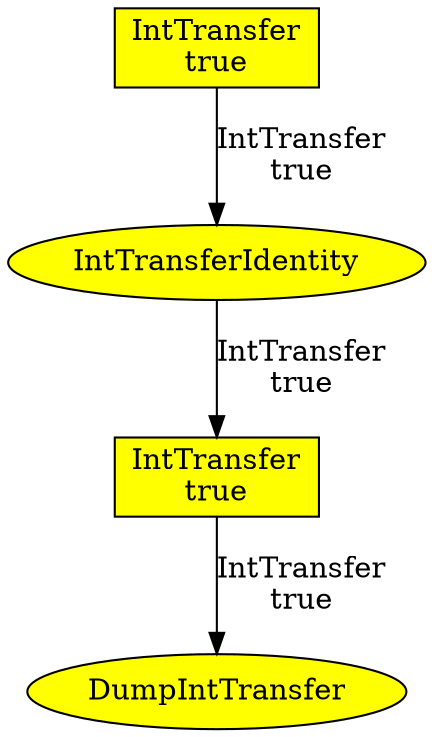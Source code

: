 // 
digraph "SimpleFlow" {
    "45d3a926-6e9c-48d1-95d9-6ffc071b8f3d" [ label="IntTransfer\ntrue", shape="box" , fillcolor=yellow, style=filled ];
    "8a3152fb-4d16-4ff7-92a4-bce11cc30987" [ label="IntTransfer\ntrue", shape="box" , fillcolor=yellow, style=filled ];
    "252663c7-305a-4867-ba24-855656d1e2f9" [ label="IntTransferIdentity", shape="ellipse" , fillcolor=yellow, style=filled ];
    "6c072b83-e71f-4307-8a0d-86724e014bd6" [ label="DumpIntTransfer", shape="ellipse" , fillcolor=yellow, style=filled ];
    "45d3a926-6e9c-48d1-95d9-6ffc071b8f3d" -> "252663c7-305a-4867-ba24-855656d1e2f9" [ label="IntTransfer
true" ];
    "252663c7-305a-4867-ba24-855656d1e2f9" -> "8a3152fb-4d16-4ff7-92a4-bce11cc30987" [ label="IntTransfer
true" ];
    "8a3152fb-4d16-4ff7-92a4-bce11cc30987" -> "6c072b83-e71f-4307-8a0d-86724e014bd6" [ label="IntTransfer
true" ];
}